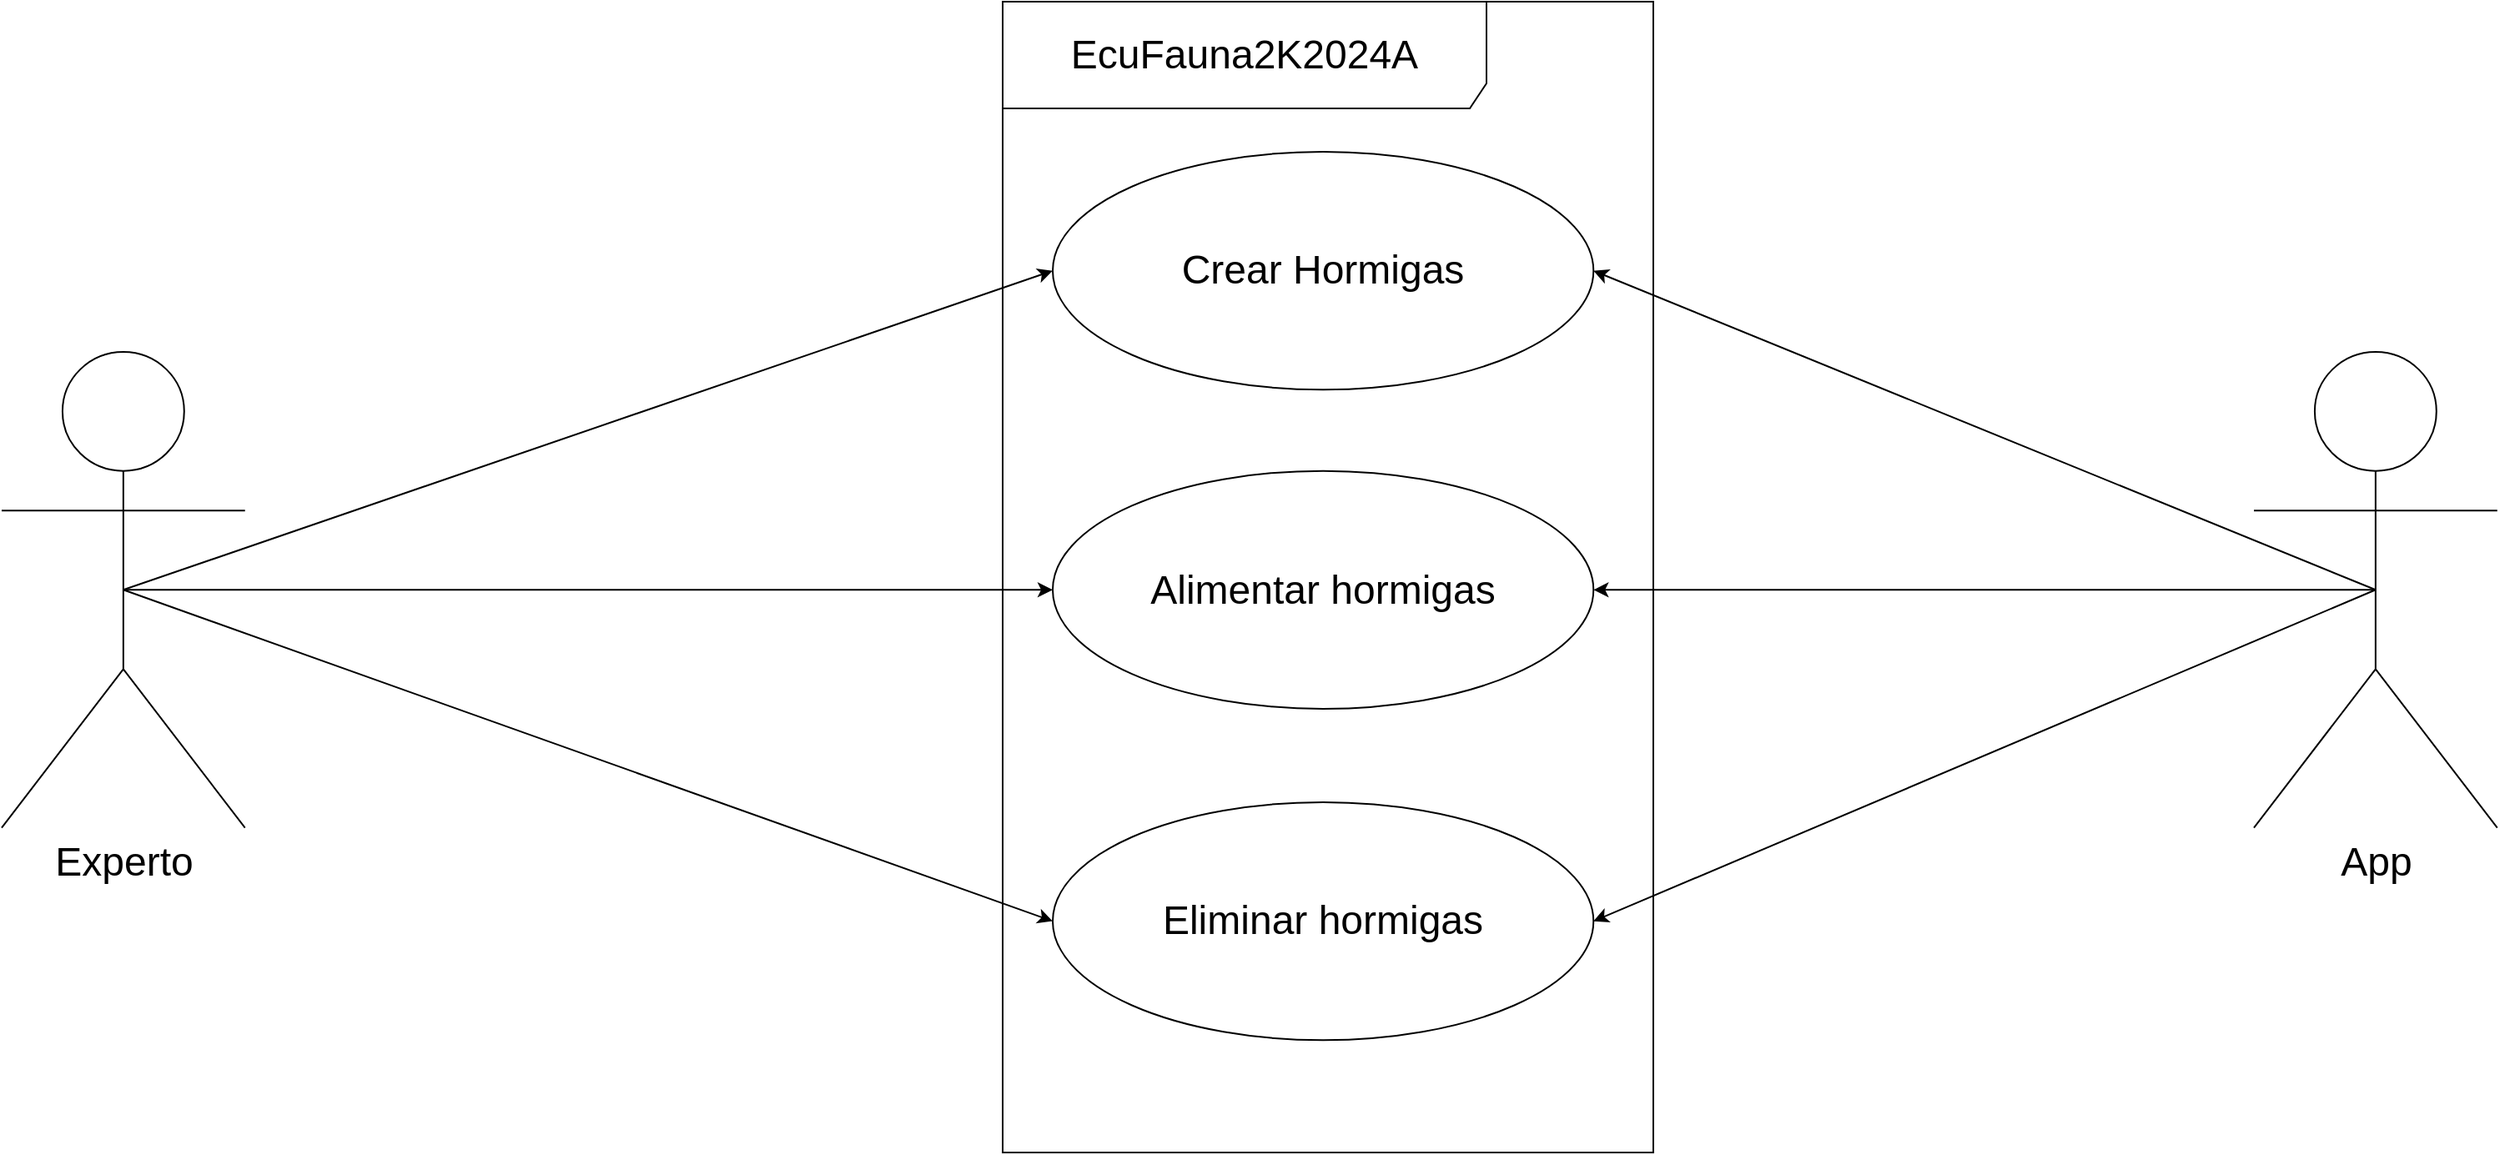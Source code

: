 <mxfile>
    <diagram id="rBpixdYh2bFeN7bn4vM-" name="Página-1">
        <mxGraphModel dx="2807" dy="2295" grid="1" gridSize="10" guides="1" tooltips="1" connect="1" arrows="1" fold="1" page="1" pageScale="1" pageWidth="827" pageHeight="1169" math="0" shadow="0">
            <root>
                <mxCell id="0"/>
                <mxCell id="1" parent="0"/>
                <mxCell id="7" style="edgeStyle=none;html=1;fontSize=24;exitX=0.5;exitY=0.5;exitDx=0;exitDy=0;exitPerimeter=0;entryX=1;entryY=0.5;entryDx=0;entryDy=0;" parent="1" source="9" target="13" edge="1">
                    <mxGeometry relative="1" as="geometry">
                        <mxPoint x="590" y="-550" as="targetPoint"/>
                    </mxGeometry>
                </mxCell>
                <mxCell id="8" style="edgeStyle=none;html=1;entryX=1;entryY=0.5;entryDx=0;entryDy=0;exitX=0.5;exitY=0.5;exitDx=0;exitDy=0;exitPerimeter=0;" parent="1" source="9" target="23" edge="1">
                    <mxGeometry relative="1" as="geometry">
                        <mxPoint x="699.0" y="-991.0" as="targetPoint"/>
                        <mxPoint x="943" y="-580" as="sourcePoint"/>
                    </mxGeometry>
                </mxCell>
                <mxCell id="9" value="&lt;font style=&quot;font-size: 24px;&quot;&gt;App&lt;/font&gt;" style="shape=umlActor;verticalLabelPosition=bottom;verticalAlign=top;html=1;container=0;" parent="1" vertex="1">
                    <mxGeometry x="629.998" y="-829.996" width="145.862" height="285.283" as="geometry"/>
                </mxCell>
                <mxCell id="13" value="&lt;font style=&quot;font-size: 24px;&quot;&gt;Alimentar hormigas&lt;/font&gt;" style="ellipse;whiteSpace=wrap;html=1;container=0;" parent="1" vertex="1">
                    <mxGeometry x="-90.0" y="-758.678" width="324.138" height="142.642" as="geometry"/>
                </mxCell>
                <mxCell id="14" style="edgeStyle=none;html=1;entryX=0;entryY=0.5;entryDx=0;entryDy=0;exitX=0.5;exitY=0.5;exitDx=0;exitDy=0;exitPerimeter=0;" parent="1" source="20" target="13" edge="1">
                    <mxGeometry relative="1" as="geometry">
                        <mxPoint x="10" y="-560" as="sourcePoint"/>
                    </mxGeometry>
                </mxCell>
                <mxCell id="16" value="&lt;font style=&quot;font-size: 24px;&quot;&gt;Eliminar hormigas&lt;/font&gt;" style="ellipse;whiteSpace=wrap;html=1;container=0;" parent="1" vertex="1">
                    <mxGeometry x="-90.0" y="-560.004" width="324.138" height="142.642" as="geometry"/>
                </mxCell>
                <mxCell id="17" style="edgeStyle=none;html=1;entryX=0;entryY=0.5;entryDx=0;entryDy=0;exitX=0.5;exitY=0.5;exitDx=0;exitDy=0;exitPerimeter=0;" parent="1" source="20" target="16" edge="1">
                    <mxGeometry relative="1" as="geometry">
                        <mxPoint x="30" y="-470" as="sourcePoint"/>
                    </mxGeometry>
                </mxCell>
                <mxCell id="18" style="edgeStyle=none;html=1;exitX=0.5;exitY=0.5;exitDx=0;exitDy=0;exitPerimeter=0;entryX=1;entryY=0.5;entryDx=0;entryDy=0;" parent="1" source="9" target="16" edge="1">
                    <mxGeometry relative="1" as="geometry"/>
                </mxCell>
                <mxCell id="20" value="&lt;font style=&quot;font-size: 24px;&quot;&gt;Experto&lt;/font&gt;" style="shape=umlActor;verticalLabelPosition=bottom;verticalAlign=top;html=1;container=0;" parent="1" vertex="1">
                    <mxGeometry x="-720" y="-829.997" width="145.862" height="285.283" as="geometry"/>
                </mxCell>
                <mxCell id="23" value="&lt;font style=&quot;font-size: 24px;&quot;&gt;Crear Hormigas&lt;/font&gt;" style="ellipse;whiteSpace=wrap;html=1;container=0;" parent="1" vertex="1">
                    <mxGeometry x="-90.0" y="-950.004" width="324.138" height="142.642" as="geometry"/>
                </mxCell>
                <mxCell id="19" value="&lt;font style=&quot;font-size: 24px;&quot;&gt;EcuFauna2K2024A&lt;/font&gt;" style="shape=umlFrame;whiteSpace=wrap;html=1;width=290;height=64;container=0;" parent="1" vertex="1">
                    <mxGeometry x="-120" y="-1040" width="390" height="690" as="geometry"/>
                </mxCell>
                <mxCell id="27" style="edgeStyle=none;html=1;entryX=0;entryY=0.5;entryDx=0;entryDy=0;exitX=0.5;exitY=0.5;exitDx=0;exitDy=0;exitPerimeter=0;" edge="1" parent="1" source="20" target="23">
                    <mxGeometry relative="1" as="geometry">
                        <mxPoint x="-77.069" y="-773.165" as="sourcePoint"/>
                        <mxPoint x="270.0" y="-764.207" as="targetPoint"/>
                    </mxGeometry>
                </mxCell>
            </root>
        </mxGraphModel>
    </diagram>
</mxfile>